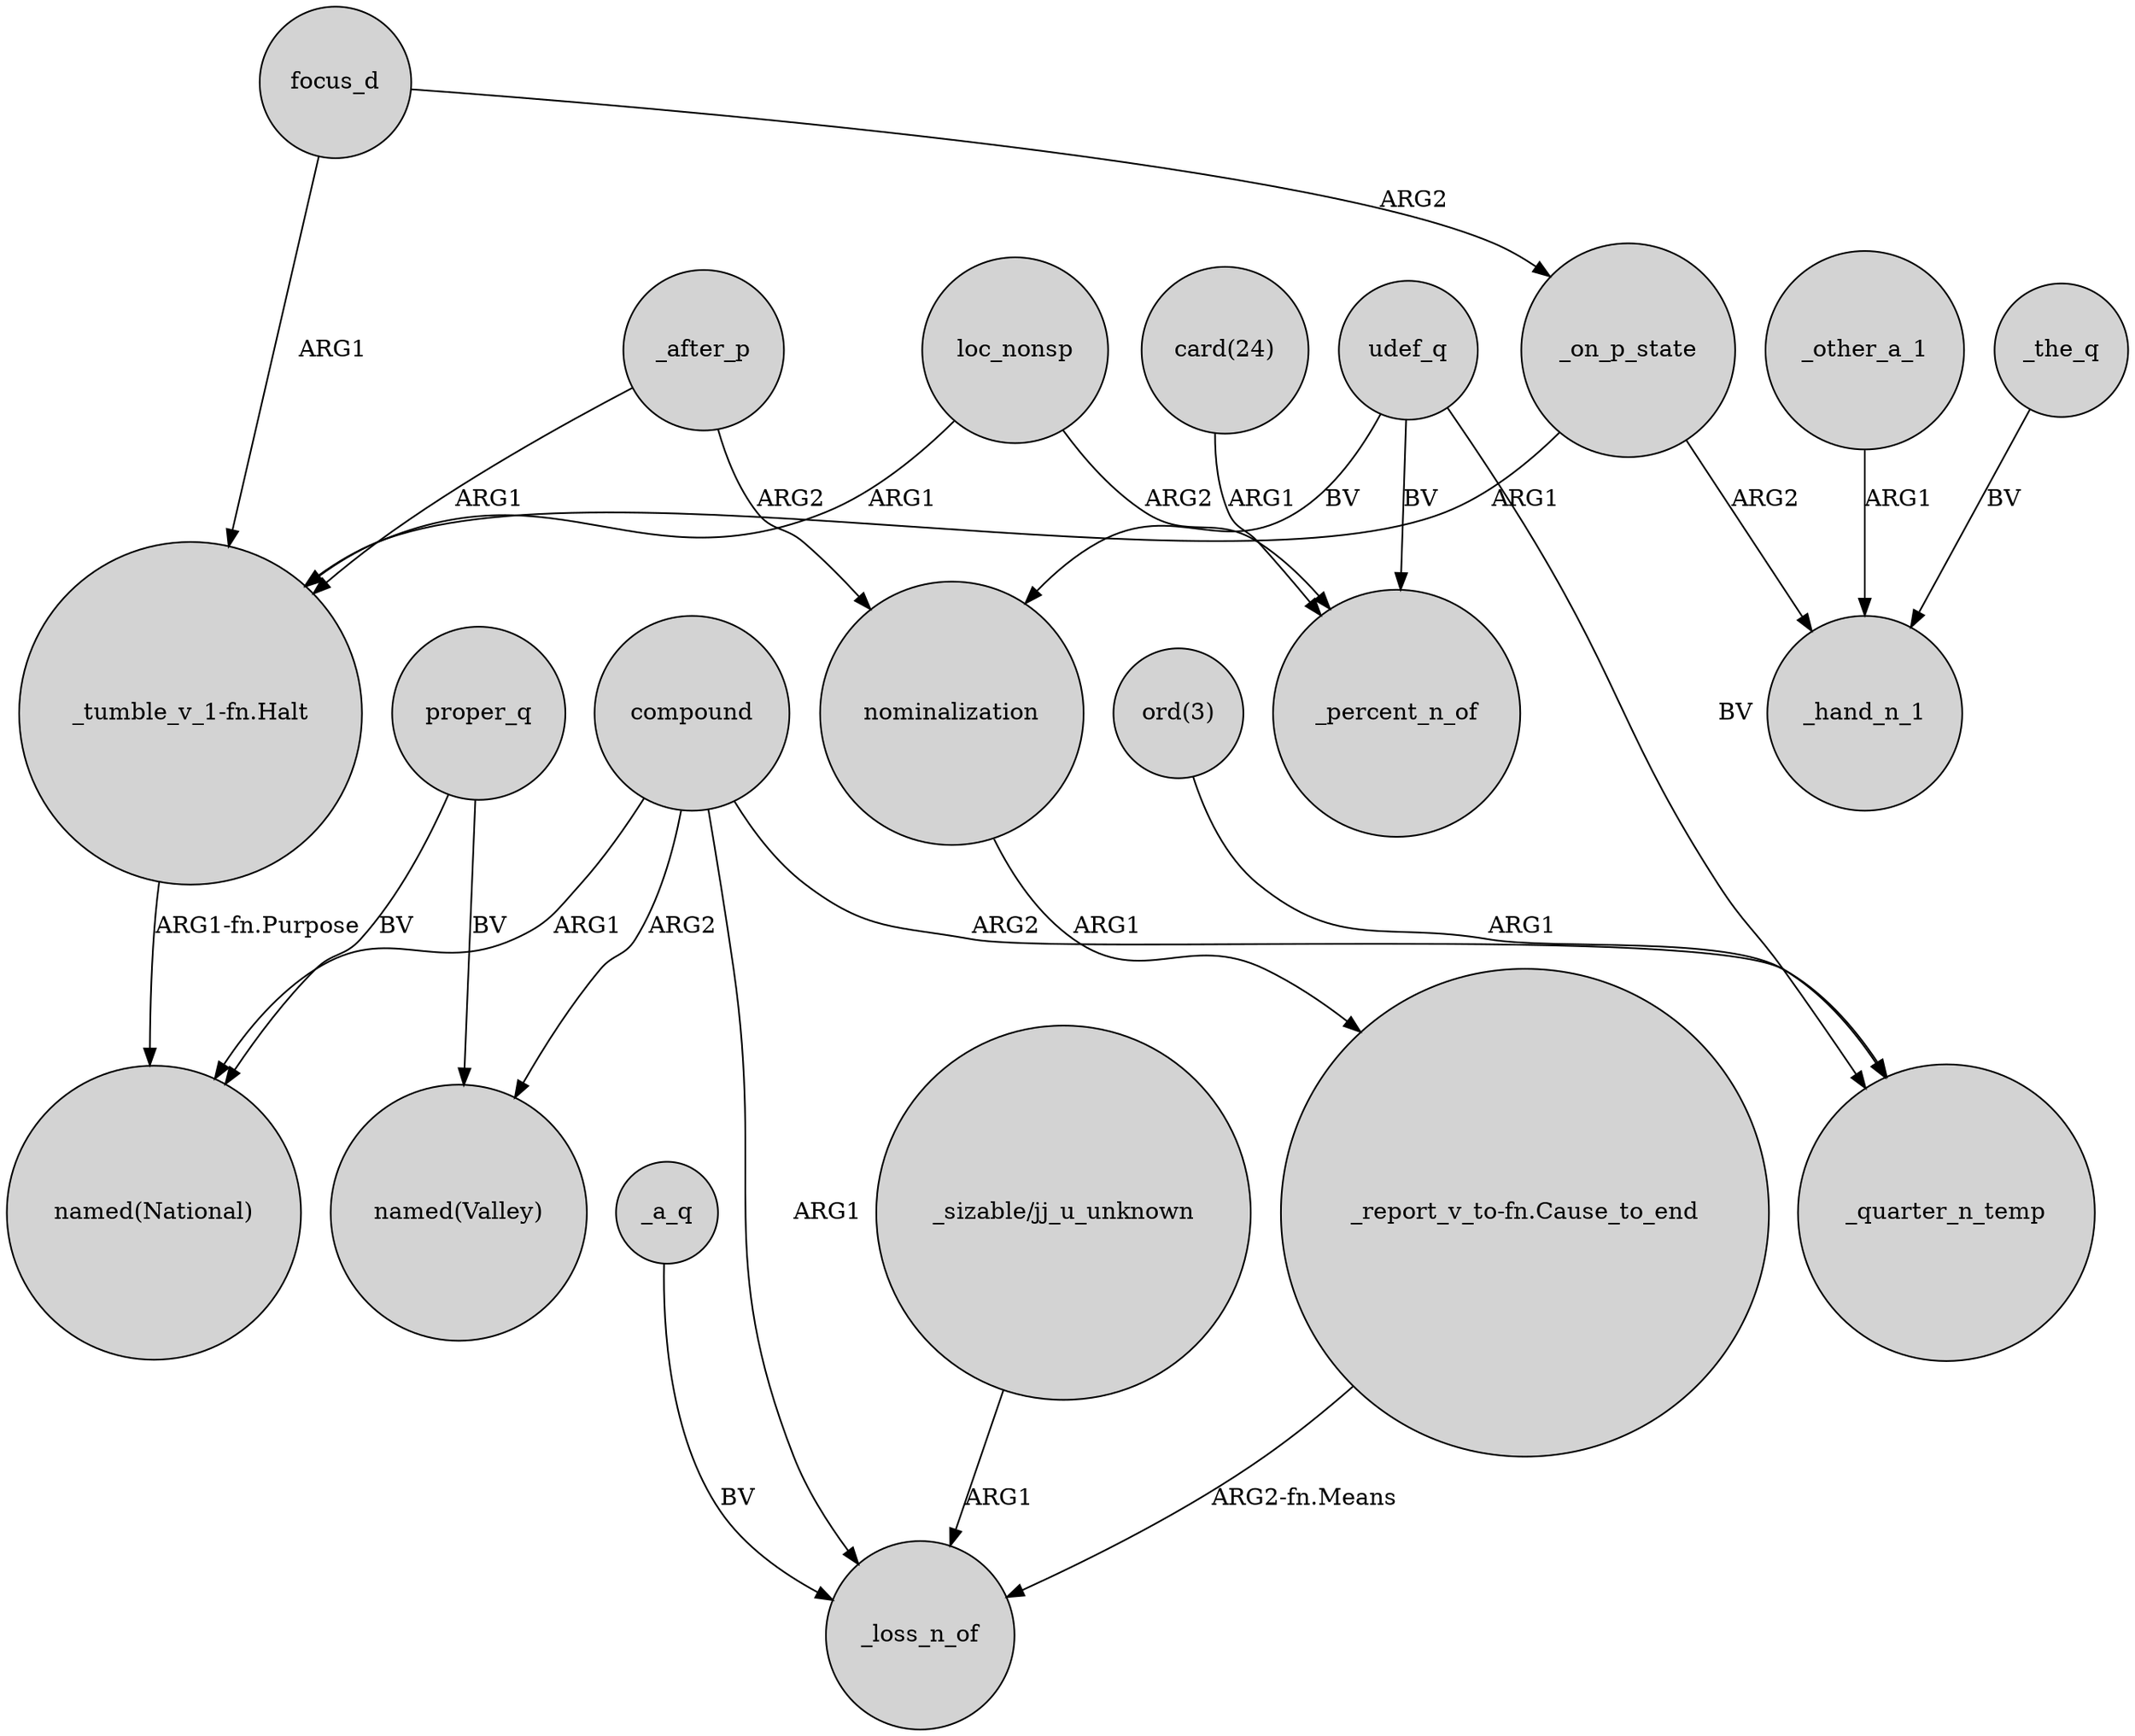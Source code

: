 digraph {
	node [shape=circle style=filled]
	proper_q -> "named(Valley)" [label=BV]
	compound -> "named(Valley)" [label=ARG2]
	_a_q -> _loss_n_of [label=BV]
	"ord(3)" -> _quarter_n_temp [label=ARG1]
	udef_q -> nominalization [label=BV]
	_other_a_1 -> _hand_n_1 [label=ARG1]
	focus_d -> _on_p_state [label=ARG2]
	"_report_v_to-fn.Cause_to_end" -> _loss_n_of [label="ARG2-fn.Means"]
	_after_p -> nominalization [label=ARG2]
	compound -> "named(National)" [label=ARG1]
	"_sizable/jj_u_unknown" -> _loss_n_of [label=ARG1]
	compound -> _loss_n_of [label=ARG1]
	_the_q -> _hand_n_1 [label=BV]
	compound -> _quarter_n_temp [label=ARG2]
	udef_q -> _percent_n_of [label=BV]
	_on_p_state -> _hand_n_1 [label=ARG2]
	focus_d -> "_tumble_v_1-fn.Halt" [label=ARG1]
	udef_q -> _quarter_n_temp [label=BV]
	nominalization -> "_report_v_to-fn.Cause_to_end" [label=ARG1]
	_after_p -> "_tumble_v_1-fn.Halt" [label=ARG1]
	"_tumble_v_1-fn.Halt" -> "named(National)" [label="ARG1-fn.Purpose"]
	_on_p_state -> "_tumble_v_1-fn.Halt" [label=ARG1]
	proper_q -> "named(National)" [label=BV]
	loc_nonsp -> "_tumble_v_1-fn.Halt" [label=ARG1]
	"card(24)" -> _percent_n_of [label=ARG1]
	loc_nonsp -> _percent_n_of [label=ARG2]
}
